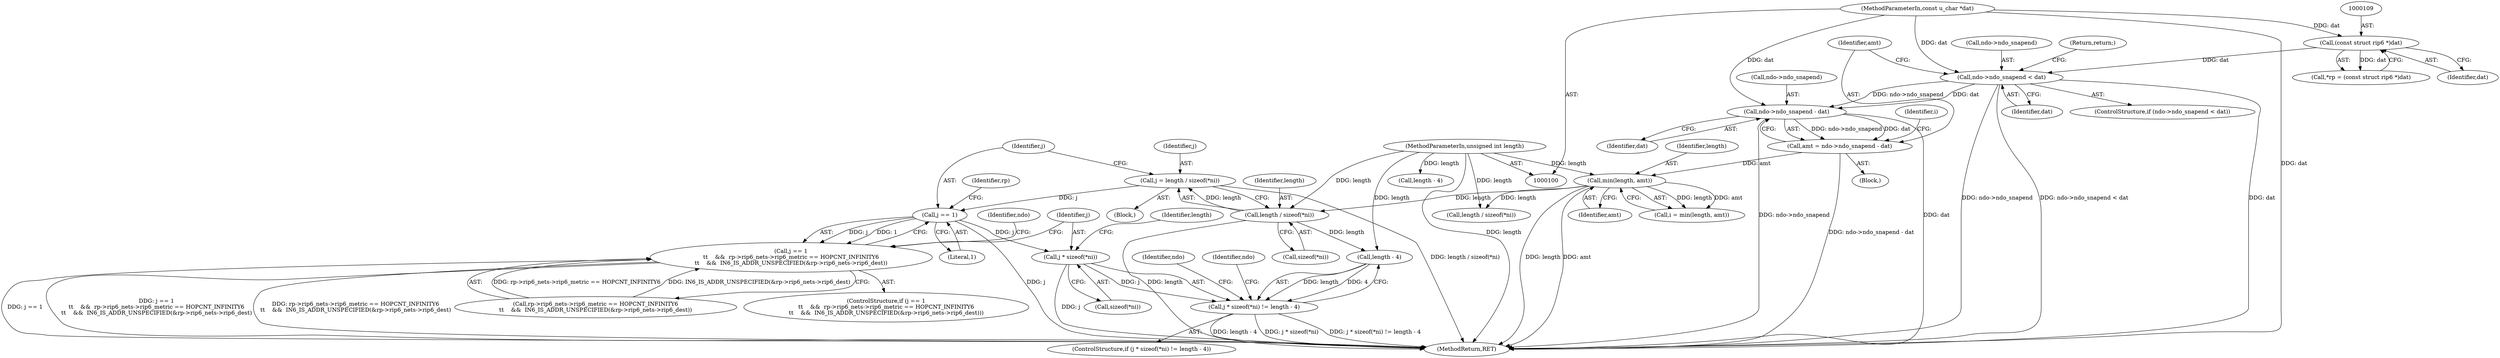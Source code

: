 digraph "1_tcpdump_e942fb84fbe3a73a98a00d2a279425872b5fb9d2@API" {
"1000157" [label="(Call,j = length / sizeof(*ni))"];
"1000159" [label="(Call,length / sizeof(*ni))"];
"1000132" [label="(Call,min(length, amt))"];
"1000103" [label="(MethodParameterIn,unsigned int length)"];
"1000123" [label="(Call,amt = ndo->ndo_snapend - dat)"];
"1000125" [label="(Call,ndo->ndo_snapend - dat)"];
"1000117" [label="(Call,ndo->ndo_snapend < dat)"];
"1000108" [label="(Call,(const struct rip6 *)dat)"];
"1000102" [label="(MethodParameterIn,const u_char *dat)"];
"1000166" [label="(Call,j == 1)"];
"1000165" [label="(Call,j == 1\n\t\t    &&  rp->rip6_nets->rip6_metric == HOPCNT_INFINITY6\n\t\t    &&  IN6_IS_ADDR_UNSPECIFIED(&rp->rip6_nets->rip6_dest))"];
"1000192" [label="(Call,j * sizeof(*ni))"];
"1000191" [label="(Call,j * sizeof(*ni) != length - 4)"];
"1000388" [label="(MethodReturn,RET)"];
"1000157" [label="(Call,j = length / sizeof(*ni))"];
"1000271" [label="(Call,length / sizeof(*ni))"];
"1000169" [label="(Call,rp->rip6_nets->rip6_metric == HOPCNT_INFINITY6\n\t\t    &&  IN6_IS_ADDR_UNSPECIFIED(&rp->rip6_nets->rip6_dest))"];
"1000134" [label="(Identifier,amt)"];
"1000166" [label="(Call,j == 1)"];
"1000160" [label="(Identifier,length)"];
"1000167" [label="(Identifier,j)"];
"1000123" [label="(Call,amt = ndo->ndo_snapend - dat)"];
"1000125" [label="(Call,ndo->ndo_snapend - dat)"];
"1000117" [label="(Call,ndo->ndo_snapend < dat)"];
"1000104" [label="(Block,)"];
"1000133" [label="(Identifier,length)"];
"1000193" [label="(Identifier,j)"];
"1000165" [label="(Call,j == 1\n\t\t    &&  rp->rip6_nets->rip6_metric == HOPCNT_INFINITY6\n\t\t    &&  IN6_IS_ADDR_UNSPECIFIED(&rp->rip6_nets->rip6_dest))"];
"1000283" [label="(Call,length - 4)"];
"1000116" [label="(ControlStructure,if (ndo->ndo_snapend < dat))"];
"1000161" [label="(Call,sizeof(*ni))"];
"1000132" [label="(Call,min(length, amt))"];
"1000191" [label="(Call,j * sizeof(*ni) != length - 4)"];
"1000124" [label="(Identifier,amt)"];
"1000187" [label="(Identifier,ndo)"];
"1000131" [label="(Identifier,i)"];
"1000198" [label="(Identifier,length)"];
"1000164" [label="(ControlStructure,if (j == 1\n\t\t    &&  rp->rip6_nets->rip6_metric == HOPCNT_INFINITY6\n\t\t    &&  IN6_IS_ADDR_UNSPECIFIED(&rp->rip6_nets->rip6_dest)))"];
"1000103" [label="(MethodParameterIn,unsigned int length)"];
"1000159" [label="(Call,length / sizeof(*ni))"];
"1000110" [label="(Identifier,dat)"];
"1000194" [label="(Call,sizeof(*ni))"];
"1000118" [label="(Call,ndo->ndo_snapend)"];
"1000173" [label="(Identifier,rp)"];
"1000192" [label="(Call,j * sizeof(*ni))"];
"1000158" [label="(Identifier,j)"];
"1000108" [label="(Call,(const struct rip6 *)dat)"];
"1000197" [label="(Call,length - 4)"];
"1000202" [label="(Identifier,ndo)"];
"1000121" [label="(Identifier,dat)"];
"1000168" [label="(Literal,1)"];
"1000190" [label="(ControlStructure,if (j * sizeof(*ni) != length - 4))"];
"1000129" [label="(Identifier,dat)"];
"1000155" [label="(Block,)"];
"1000122" [label="(Return,return;)"];
"1000126" [label="(Call,ndo->ndo_snapend)"];
"1000130" [label="(Call,i = min(length, amt))"];
"1000211" [label="(Identifier,ndo)"];
"1000106" [label="(Call,*rp = (const struct rip6 *)dat)"];
"1000102" [label="(MethodParameterIn,const u_char *dat)"];
"1000157" -> "1000155"  [label="AST: "];
"1000157" -> "1000159"  [label="CFG: "];
"1000158" -> "1000157"  [label="AST: "];
"1000159" -> "1000157"  [label="AST: "];
"1000167" -> "1000157"  [label="CFG: "];
"1000157" -> "1000388"  [label="DDG: length / sizeof(*ni)"];
"1000159" -> "1000157"  [label="DDG: length"];
"1000157" -> "1000166"  [label="DDG: j"];
"1000159" -> "1000161"  [label="CFG: "];
"1000160" -> "1000159"  [label="AST: "];
"1000161" -> "1000159"  [label="AST: "];
"1000159" -> "1000388"  [label="DDG: length"];
"1000132" -> "1000159"  [label="DDG: length"];
"1000103" -> "1000159"  [label="DDG: length"];
"1000159" -> "1000197"  [label="DDG: length"];
"1000132" -> "1000130"  [label="AST: "];
"1000132" -> "1000134"  [label="CFG: "];
"1000133" -> "1000132"  [label="AST: "];
"1000134" -> "1000132"  [label="AST: "];
"1000130" -> "1000132"  [label="CFG: "];
"1000132" -> "1000388"  [label="DDG: amt"];
"1000132" -> "1000388"  [label="DDG: length"];
"1000132" -> "1000130"  [label="DDG: length"];
"1000132" -> "1000130"  [label="DDG: amt"];
"1000103" -> "1000132"  [label="DDG: length"];
"1000123" -> "1000132"  [label="DDG: amt"];
"1000132" -> "1000271"  [label="DDG: length"];
"1000103" -> "1000100"  [label="AST: "];
"1000103" -> "1000388"  [label="DDG: length"];
"1000103" -> "1000197"  [label="DDG: length"];
"1000103" -> "1000271"  [label="DDG: length"];
"1000103" -> "1000283"  [label="DDG: length"];
"1000123" -> "1000104"  [label="AST: "];
"1000123" -> "1000125"  [label="CFG: "];
"1000124" -> "1000123"  [label="AST: "];
"1000125" -> "1000123"  [label="AST: "];
"1000131" -> "1000123"  [label="CFG: "];
"1000123" -> "1000388"  [label="DDG: ndo->ndo_snapend - dat"];
"1000125" -> "1000123"  [label="DDG: ndo->ndo_snapend"];
"1000125" -> "1000123"  [label="DDG: dat"];
"1000125" -> "1000129"  [label="CFG: "];
"1000126" -> "1000125"  [label="AST: "];
"1000129" -> "1000125"  [label="AST: "];
"1000125" -> "1000388"  [label="DDG: ndo->ndo_snapend"];
"1000125" -> "1000388"  [label="DDG: dat"];
"1000117" -> "1000125"  [label="DDG: ndo->ndo_snapend"];
"1000117" -> "1000125"  [label="DDG: dat"];
"1000102" -> "1000125"  [label="DDG: dat"];
"1000117" -> "1000116"  [label="AST: "];
"1000117" -> "1000121"  [label="CFG: "];
"1000118" -> "1000117"  [label="AST: "];
"1000121" -> "1000117"  [label="AST: "];
"1000122" -> "1000117"  [label="CFG: "];
"1000124" -> "1000117"  [label="CFG: "];
"1000117" -> "1000388"  [label="DDG: ndo->ndo_snapend < dat"];
"1000117" -> "1000388"  [label="DDG: dat"];
"1000117" -> "1000388"  [label="DDG: ndo->ndo_snapend"];
"1000108" -> "1000117"  [label="DDG: dat"];
"1000102" -> "1000117"  [label="DDG: dat"];
"1000108" -> "1000106"  [label="AST: "];
"1000108" -> "1000110"  [label="CFG: "];
"1000109" -> "1000108"  [label="AST: "];
"1000110" -> "1000108"  [label="AST: "];
"1000106" -> "1000108"  [label="CFG: "];
"1000108" -> "1000106"  [label="DDG: dat"];
"1000102" -> "1000108"  [label="DDG: dat"];
"1000102" -> "1000100"  [label="AST: "];
"1000102" -> "1000388"  [label="DDG: dat"];
"1000166" -> "1000165"  [label="AST: "];
"1000166" -> "1000168"  [label="CFG: "];
"1000167" -> "1000166"  [label="AST: "];
"1000168" -> "1000166"  [label="AST: "];
"1000173" -> "1000166"  [label="CFG: "];
"1000165" -> "1000166"  [label="CFG: "];
"1000166" -> "1000388"  [label="DDG: j"];
"1000166" -> "1000165"  [label="DDG: j"];
"1000166" -> "1000165"  [label="DDG: 1"];
"1000166" -> "1000192"  [label="DDG: j"];
"1000165" -> "1000164"  [label="AST: "];
"1000165" -> "1000169"  [label="CFG: "];
"1000169" -> "1000165"  [label="AST: "];
"1000187" -> "1000165"  [label="CFG: "];
"1000193" -> "1000165"  [label="CFG: "];
"1000165" -> "1000388"  [label="DDG: rp->rip6_nets->rip6_metric == HOPCNT_INFINITY6\n\t\t    &&  IN6_IS_ADDR_UNSPECIFIED(&rp->rip6_nets->rip6_dest)"];
"1000165" -> "1000388"  [label="DDG: j == 1"];
"1000165" -> "1000388"  [label="DDG: j == 1\n\t\t    &&  rp->rip6_nets->rip6_metric == HOPCNT_INFINITY6\n\t\t    &&  IN6_IS_ADDR_UNSPECIFIED(&rp->rip6_nets->rip6_dest)"];
"1000169" -> "1000165"  [label="DDG: rp->rip6_nets->rip6_metric == HOPCNT_INFINITY6"];
"1000169" -> "1000165"  [label="DDG: IN6_IS_ADDR_UNSPECIFIED(&rp->rip6_nets->rip6_dest)"];
"1000192" -> "1000191"  [label="AST: "];
"1000192" -> "1000194"  [label="CFG: "];
"1000193" -> "1000192"  [label="AST: "];
"1000194" -> "1000192"  [label="AST: "];
"1000198" -> "1000192"  [label="CFG: "];
"1000192" -> "1000388"  [label="DDG: j"];
"1000192" -> "1000191"  [label="DDG: j"];
"1000191" -> "1000190"  [label="AST: "];
"1000191" -> "1000197"  [label="CFG: "];
"1000197" -> "1000191"  [label="AST: "];
"1000202" -> "1000191"  [label="CFG: "];
"1000211" -> "1000191"  [label="CFG: "];
"1000191" -> "1000388"  [label="DDG: j * sizeof(*ni) != length - 4"];
"1000191" -> "1000388"  [label="DDG: length - 4"];
"1000191" -> "1000388"  [label="DDG: j * sizeof(*ni)"];
"1000197" -> "1000191"  [label="DDG: length"];
"1000197" -> "1000191"  [label="DDG: 4"];
}
